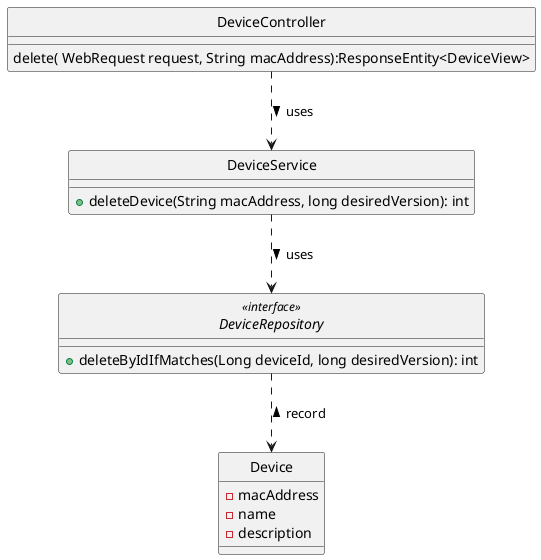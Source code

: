 @startuml
'https://plantuml.com/class-diagram
hide circle
class DeviceRepository <<interface>>


class Device{
    -macAddress
    -name
    -description
}
class DeviceController{
    delete( WebRequest request, String macAddress):ResponseEntity<DeviceView>
    }
class DeviceService{
 +deleteDevice(String macAddress, long desiredVersion): int

}

interface DeviceRepository
{
+deleteByIdIfMatches(Long deviceId, long desiredVersion): int
}


DeviceController ..> DeviceService: uses >
DeviceService ..> DeviceRepository: uses >
DeviceRepository ..> Device: < record
@enduml
